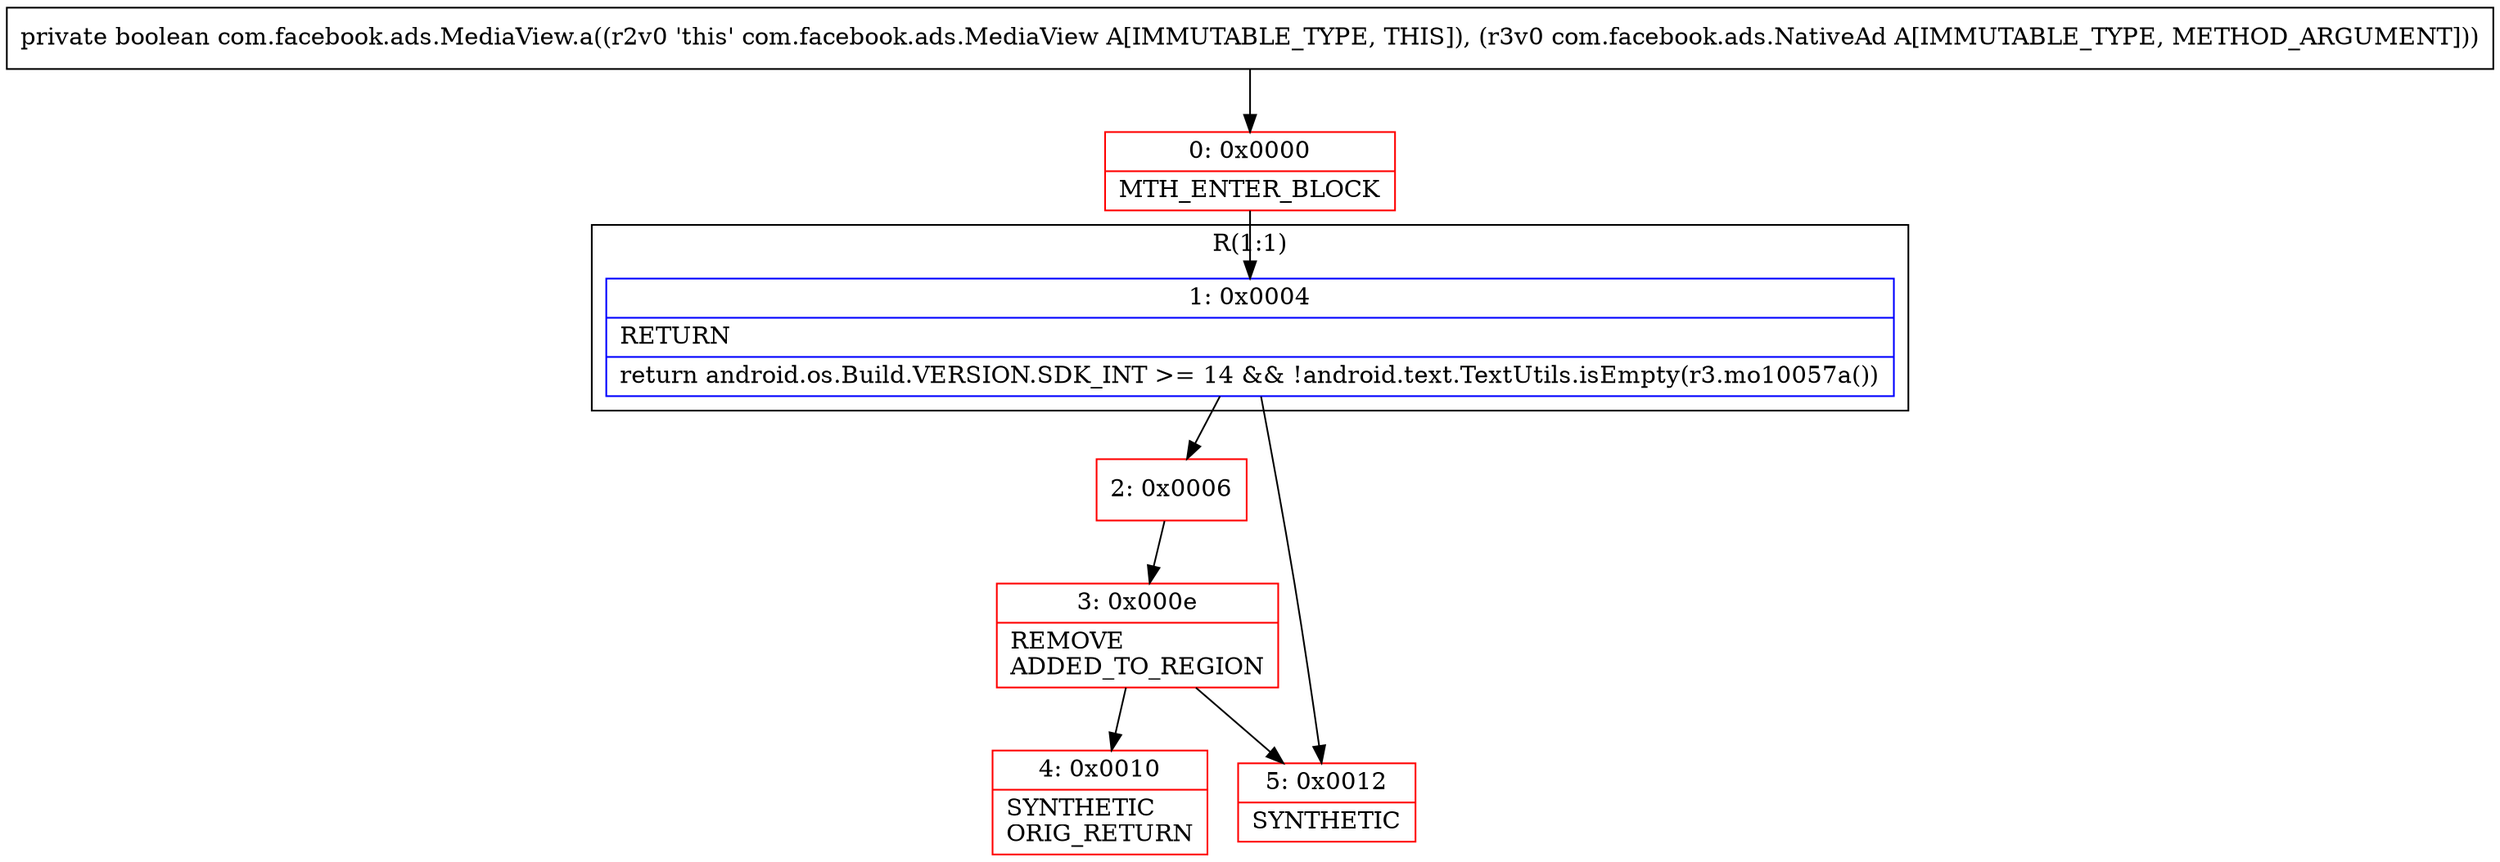 digraph "CFG forcom.facebook.ads.MediaView.a(Lcom\/facebook\/ads\/NativeAd;)Z" {
subgraph cluster_Region_854714857 {
label = "R(1:1)";
node [shape=record,color=blue];
Node_1 [shape=record,label="{1\:\ 0x0004|RETURN\l|return android.os.Build.VERSION.SDK_INT \>= 14 && !android.text.TextUtils.isEmpty(r3.mo10057a())\l}"];
}
Node_0 [shape=record,color=red,label="{0\:\ 0x0000|MTH_ENTER_BLOCK\l}"];
Node_2 [shape=record,color=red,label="{2\:\ 0x0006}"];
Node_3 [shape=record,color=red,label="{3\:\ 0x000e|REMOVE\lADDED_TO_REGION\l}"];
Node_4 [shape=record,color=red,label="{4\:\ 0x0010|SYNTHETIC\lORIG_RETURN\l}"];
Node_5 [shape=record,color=red,label="{5\:\ 0x0012|SYNTHETIC\l}"];
MethodNode[shape=record,label="{private boolean com.facebook.ads.MediaView.a((r2v0 'this' com.facebook.ads.MediaView A[IMMUTABLE_TYPE, THIS]), (r3v0 com.facebook.ads.NativeAd A[IMMUTABLE_TYPE, METHOD_ARGUMENT])) }"];
MethodNode -> Node_0;
Node_1 -> Node_2;
Node_1 -> Node_5;
Node_0 -> Node_1;
Node_2 -> Node_3;
Node_3 -> Node_4;
Node_3 -> Node_5;
}

